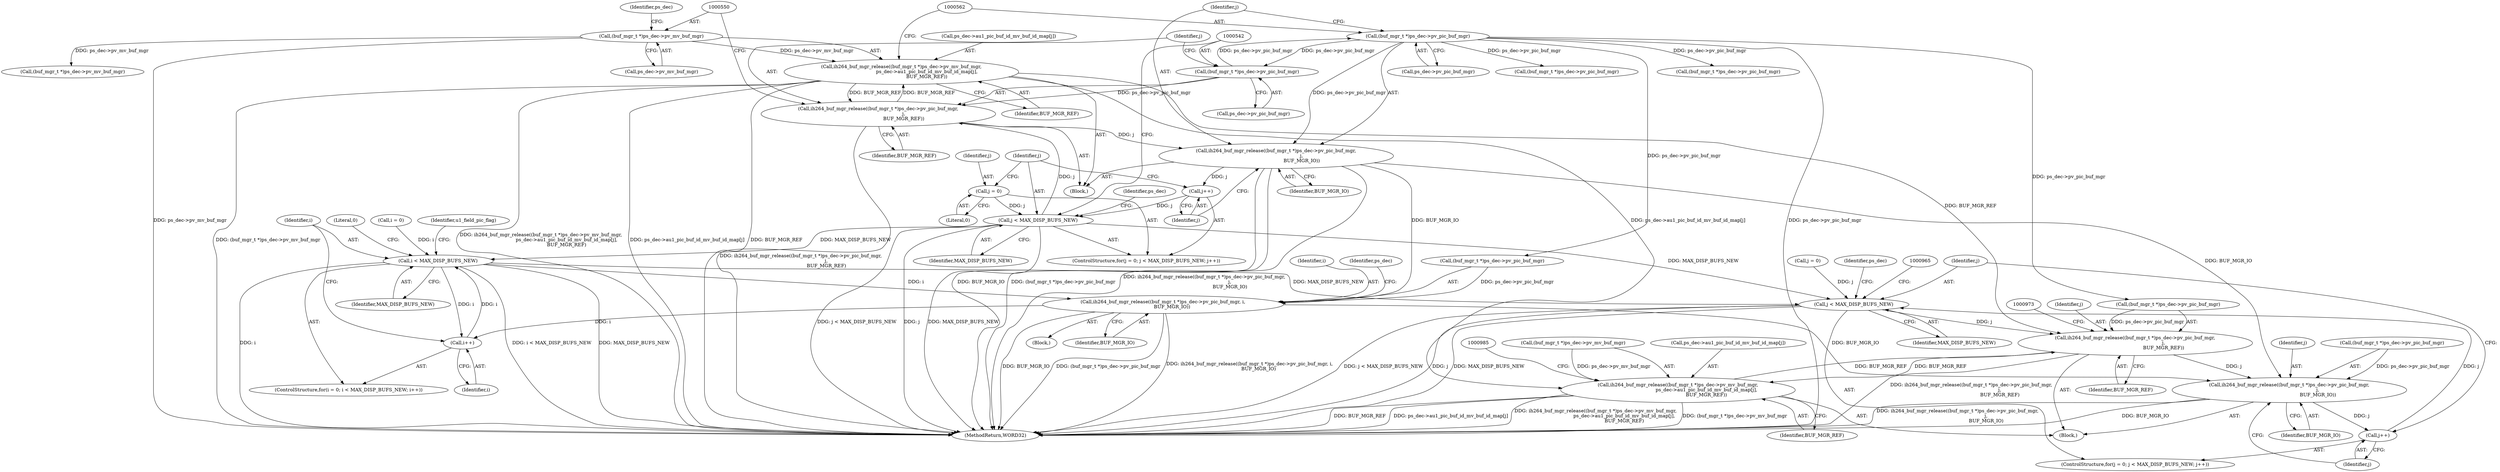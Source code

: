 digraph "0_Android_a78887bcffbc2995cf9ed72e0697acf560875e9e_3@pointer" {
"1000548" [label="(Call,ih264_buf_mgr_release((buf_mgr_t *)ps_dec->pv_mv_buf_mgr,\n                                  ps_dec->au1_pic_buf_id_mv_buf_id_map[j],\n                                  BUF_MGR_REF))"];
"1000549" [label="(Call,(buf_mgr_t *)ps_dec->pv_mv_buf_mgr)"];
"1000540" [label="(Call,ih264_buf_mgr_release((buf_mgr_t *)ps_dec->pv_pic_buf_mgr,\n                                  j,\n                                  BUF_MGR_REF))"];
"1000541" [label="(Call,(buf_mgr_t *)ps_dec->pv_pic_buf_mgr)"];
"1000561" [label="(Call,(buf_mgr_t *)ps_dec->pv_pic_buf_mgr)"];
"1000534" [label="(Call,j < MAX_DISP_BUFS_NEW)"];
"1000537" [label="(Call,j++)"];
"1000560" [label="(Call,ih264_buf_mgr_release((buf_mgr_t *)ps_dec->pv_pic_buf_mgr,\n                                  j,\n                                  BUF_MGR_IO))"];
"1000531" [label="(Call,j = 0)"];
"1000548" [label="(Call,ih264_buf_mgr_release((buf_mgr_t *)ps_dec->pv_mv_buf_mgr,\n                                  ps_dec->au1_pic_buf_id_mv_buf_id_map[j],\n                                  BUF_MGR_REF))"];
"1000963" [label="(Call,ih264_buf_mgr_release((buf_mgr_t *)ps_dec->pv_pic_buf_mgr,\n                                      j,\n                                      BUF_MGR_REF))"];
"1000971" [label="(Call,ih264_buf_mgr_release((buf_mgr_t *)ps_dec->pv_mv_buf_mgr,\n                                      ps_dec->au1_pic_buf_id_mv_buf_id_map[j],\n                                      BUF_MGR_REF))"];
"1000983" [label="(Call,ih264_buf_mgr_release((buf_mgr_t *)ps_dec->pv_pic_buf_mgr,\n                                      j,\n                                      BUF_MGR_IO))"];
"1000960" [label="(Call,j++)"];
"1000957" [label="(Call,j < MAX_DISP_BUFS_NEW)"];
"1000747" [label="(Call,i < MAX_DISP_BUFS_NEW)"];
"1000750" [label="(Call,i++)"];
"1000762" [label="(Call,ih264_buf_mgr_release((buf_mgr_t *)ps_dec->pv_pic_buf_mgr, i,\n            BUF_MGR_IO))"];
"1000762" [label="(Call,ih264_buf_mgr_release((buf_mgr_t *)ps_dec->pv_pic_buf_mgr, i,\n            BUF_MGR_IO))"];
"1000977" [label="(Call,ps_dec->au1_pic_buf_id_mv_buf_id_map[j])"];
"1000563" [label="(Call,ps_dec->pv_pic_buf_mgr)"];
"1000547" [label="(Identifier,BUF_MGR_REF)"];
"1000538" [label="(Identifier,j)"];
"1000957" [label="(Call,j < MAX_DISP_BUFS_NEW)"];
"1000549" [label="(Call,(buf_mgr_t *)ps_dec->pv_mv_buf_mgr)"];
"1000534" [label="(Call,j < MAX_DISP_BUFS_NEW)"];
"1000990" [label="(Identifier,BUF_MGR_IO)"];
"1002052" [label="(MethodReturn,WORD32)"];
"1000530" [label="(ControlStructure,for(j = 0; j < MAX_DISP_BUFS_NEW; j++))"];
"1000750" [label="(Call,i++)"];
"1000540" [label="(Call,ih264_buf_mgr_release((buf_mgr_t *)ps_dec->pv_pic_buf_mgr,\n                                  j,\n                                  BUF_MGR_REF))"];
"1000532" [label="(Identifier,j)"];
"1000747" [label="(Call,i < MAX_DISP_BUFS_NEW)"];
"1000960" [label="(Call,j++)"];
"1000953" [label="(ControlStructure,for(j = 0; j < MAX_DISP_BUFS_NEW; j++))"];
"1000962" [label="(Block,)"];
"1000961" [label="(Identifier,j)"];
"1000566" [label="(Identifier,j)"];
"1000982" [label="(Identifier,BUF_MGR_REF)"];
"1000561" [label="(Call,(buf_mgr_t *)ps_dec->pv_pic_buf_mgr)"];
"1000958" [label="(Identifier,j)"];
"1000954" [label="(Call,j = 0)"];
"1000755" [label="(Literal,0)"];
"1000535" [label="(Identifier,j)"];
"1000744" [label="(Call,i = 0)"];
"1000531" [label="(Call,j = 0)"];
"1000969" [label="(Identifier,j)"];
"1000537" [label="(Call,j++)"];
"1000993" [label="(Identifier,ps_dec)"];
"1000963" [label="(Call,ih264_buf_mgr_release((buf_mgr_t *)ps_dec->pv_pic_buf_mgr,\n                                      j,\n                                      BUF_MGR_REF))"];
"1000536" [label="(Identifier,MAX_DISP_BUFS_NEW)"];
"1000787" [label="(Identifier,u1_field_pic_flag)"];
"1000768" [label="(Identifier,i)"];
"1000556" [label="(Identifier,ps_dec)"];
"1000970" [label="(Identifier,BUF_MGR_REF)"];
"1000971" [label="(Call,ih264_buf_mgr_release((buf_mgr_t *)ps_dec->pv_mv_buf_mgr,\n                                      ps_dec->au1_pic_buf_id_mv_buf_id_map[j],\n                                      BUF_MGR_REF))"];
"1000752" [label="(Block,)"];
"1000773" [label="(Identifier,ps_dec)"];
"1000539" [label="(Block,)"];
"1000560" [label="(Call,ih264_buf_mgr_release((buf_mgr_t *)ps_dec->pv_pic_buf_mgr,\n                                  j,\n                                  BUF_MGR_IO))"];
"1000959" [label="(Identifier,MAX_DISP_BUFS_NEW)"];
"1000751" [label="(Identifier,i)"];
"1000570" [label="(Identifier,ps_dec)"];
"1000749" [label="(Identifier,MAX_DISP_BUFS_NEW)"];
"1000964" [label="(Call,(buf_mgr_t *)ps_dec->pv_pic_buf_mgr)"];
"1000748" [label="(Identifier,i)"];
"1000983" [label="(Call,ih264_buf_mgr_release((buf_mgr_t *)ps_dec->pv_pic_buf_mgr,\n                                      j,\n                                      BUF_MGR_IO))"];
"1000989" [label="(Identifier,j)"];
"1000554" [label="(Call,ps_dec->au1_pic_buf_id_mv_buf_id_map[j])"];
"1000541" [label="(Call,(buf_mgr_t *)ps_dec->pv_pic_buf_mgr)"];
"1000533" [label="(Literal,0)"];
"1001011" [label="(Call,(buf_mgr_t *)ps_dec->pv_pic_buf_mgr)"];
"1000551" [label="(Call,ps_dec->pv_mv_buf_mgr)"];
"1000769" [label="(Identifier,BUF_MGR_IO)"];
"1000548" [label="(Call,ih264_buf_mgr_release((buf_mgr_t *)ps_dec->pv_mv_buf_mgr,\n                                  ps_dec->au1_pic_buf_id_mv_buf_id_map[j],\n                                  BUF_MGR_REF))"];
"1000972" [label="(Call,(buf_mgr_t *)ps_dec->pv_mv_buf_mgr)"];
"1000543" [label="(Call,ps_dec->pv_pic_buf_mgr)"];
"1000984" [label="(Call,(buf_mgr_t *)ps_dec->pv_pic_buf_mgr)"];
"1000763" [label="(Call,(buf_mgr_t *)ps_dec->pv_pic_buf_mgr)"];
"1000559" [label="(Identifier,BUF_MGR_REF)"];
"1000806" [label="(Call,(buf_mgr_t *)ps_dec->pv_pic_buf_mgr)"];
"1000743" [label="(ControlStructure,for(i = 0; i < MAX_DISP_BUFS_NEW; i++))"];
"1000546" [label="(Identifier,j)"];
"1000567" [label="(Identifier,BUF_MGR_IO)"];
"1000840" [label="(Call,(buf_mgr_t *)ps_dec->pv_mv_buf_mgr)"];
"1000548" -> "1000539"  [label="AST: "];
"1000548" -> "1000559"  [label="CFG: "];
"1000549" -> "1000548"  [label="AST: "];
"1000554" -> "1000548"  [label="AST: "];
"1000559" -> "1000548"  [label="AST: "];
"1000562" -> "1000548"  [label="CFG: "];
"1000548" -> "1002052"  [label="DDG: ih264_buf_mgr_release((buf_mgr_t *)ps_dec->pv_mv_buf_mgr,\n                                  ps_dec->au1_pic_buf_id_mv_buf_id_map[j],\n                                  BUF_MGR_REF)"];
"1000548" -> "1002052"  [label="DDG: ps_dec->au1_pic_buf_id_mv_buf_id_map[j]"];
"1000548" -> "1002052"  [label="DDG: BUF_MGR_REF"];
"1000548" -> "1002052"  [label="DDG: (buf_mgr_t *)ps_dec->pv_mv_buf_mgr"];
"1000548" -> "1000540"  [label="DDG: BUF_MGR_REF"];
"1000549" -> "1000548"  [label="DDG: ps_dec->pv_mv_buf_mgr"];
"1000540" -> "1000548"  [label="DDG: BUF_MGR_REF"];
"1000548" -> "1000963"  [label="DDG: BUF_MGR_REF"];
"1000548" -> "1000971"  [label="DDG: ps_dec->au1_pic_buf_id_mv_buf_id_map[j]"];
"1000549" -> "1000551"  [label="CFG: "];
"1000550" -> "1000549"  [label="AST: "];
"1000551" -> "1000549"  [label="AST: "];
"1000556" -> "1000549"  [label="CFG: "];
"1000549" -> "1002052"  [label="DDG: ps_dec->pv_mv_buf_mgr"];
"1000549" -> "1000840"  [label="DDG: ps_dec->pv_mv_buf_mgr"];
"1000540" -> "1000539"  [label="AST: "];
"1000540" -> "1000547"  [label="CFG: "];
"1000541" -> "1000540"  [label="AST: "];
"1000546" -> "1000540"  [label="AST: "];
"1000547" -> "1000540"  [label="AST: "];
"1000550" -> "1000540"  [label="CFG: "];
"1000540" -> "1002052"  [label="DDG: ih264_buf_mgr_release((buf_mgr_t *)ps_dec->pv_pic_buf_mgr,\n                                  j,\n                                  BUF_MGR_REF)"];
"1000541" -> "1000540"  [label="DDG: ps_dec->pv_pic_buf_mgr"];
"1000534" -> "1000540"  [label="DDG: j"];
"1000540" -> "1000560"  [label="DDG: j"];
"1000541" -> "1000543"  [label="CFG: "];
"1000542" -> "1000541"  [label="AST: "];
"1000543" -> "1000541"  [label="AST: "];
"1000546" -> "1000541"  [label="CFG: "];
"1000561" -> "1000541"  [label="DDG: ps_dec->pv_pic_buf_mgr"];
"1000541" -> "1000561"  [label="DDG: ps_dec->pv_pic_buf_mgr"];
"1000561" -> "1000560"  [label="AST: "];
"1000561" -> "1000563"  [label="CFG: "];
"1000562" -> "1000561"  [label="AST: "];
"1000563" -> "1000561"  [label="AST: "];
"1000566" -> "1000561"  [label="CFG: "];
"1000561" -> "1002052"  [label="DDG: ps_dec->pv_pic_buf_mgr"];
"1000561" -> "1000560"  [label="DDG: ps_dec->pv_pic_buf_mgr"];
"1000561" -> "1000763"  [label="DDG: ps_dec->pv_pic_buf_mgr"];
"1000561" -> "1000806"  [label="DDG: ps_dec->pv_pic_buf_mgr"];
"1000561" -> "1000964"  [label="DDG: ps_dec->pv_pic_buf_mgr"];
"1000561" -> "1001011"  [label="DDG: ps_dec->pv_pic_buf_mgr"];
"1000534" -> "1000530"  [label="AST: "];
"1000534" -> "1000536"  [label="CFG: "];
"1000535" -> "1000534"  [label="AST: "];
"1000536" -> "1000534"  [label="AST: "];
"1000542" -> "1000534"  [label="CFG: "];
"1000570" -> "1000534"  [label="CFG: "];
"1000534" -> "1002052"  [label="DDG: MAX_DISP_BUFS_NEW"];
"1000534" -> "1002052"  [label="DDG: j < MAX_DISP_BUFS_NEW"];
"1000534" -> "1002052"  [label="DDG: j"];
"1000537" -> "1000534"  [label="DDG: j"];
"1000531" -> "1000534"  [label="DDG: j"];
"1000534" -> "1000747"  [label="DDG: MAX_DISP_BUFS_NEW"];
"1000534" -> "1000957"  [label="DDG: MAX_DISP_BUFS_NEW"];
"1000537" -> "1000530"  [label="AST: "];
"1000537" -> "1000538"  [label="CFG: "];
"1000538" -> "1000537"  [label="AST: "];
"1000535" -> "1000537"  [label="CFG: "];
"1000560" -> "1000537"  [label="DDG: j"];
"1000560" -> "1000539"  [label="AST: "];
"1000560" -> "1000567"  [label="CFG: "];
"1000566" -> "1000560"  [label="AST: "];
"1000567" -> "1000560"  [label="AST: "];
"1000538" -> "1000560"  [label="CFG: "];
"1000560" -> "1002052"  [label="DDG: ih264_buf_mgr_release((buf_mgr_t *)ps_dec->pv_pic_buf_mgr,\n                                  j,\n                                  BUF_MGR_IO)"];
"1000560" -> "1002052"  [label="DDG: BUF_MGR_IO"];
"1000560" -> "1002052"  [label="DDG: (buf_mgr_t *)ps_dec->pv_pic_buf_mgr"];
"1000560" -> "1000762"  [label="DDG: BUF_MGR_IO"];
"1000560" -> "1000983"  [label="DDG: BUF_MGR_IO"];
"1000531" -> "1000530"  [label="AST: "];
"1000531" -> "1000533"  [label="CFG: "];
"1000532" -> "1000531"  [label="AST: "];
"1000533" -> "1000531"  [label="AST: "];
"1000535" -> "1000531"  [label="CFG: "];
"1000963" -> "1000962"  [label="AST: "];
"1000963" -> "1000970"  [label="CFG: "];
"1000964" -> "1000963"  [label="AST: "];
"1000969" -> "1000963"  [label="AST: "];
"1000970" -> "1000963"  [label="AST: "];
"1000973" -> "1000963"  [label="CFG: "];
"1000963" -> "1002052"  [label="DDG: ih264_buf_mgr_release((buf_mgr_t *)ps_dec->pv_pic_buf_mgr,\n                                      j,\n                                      BUF_MGR_REF)"];
"1000964" -> "1000963"  [label="DDG: ps_dec->pv_pic_buf_mgr"];
"1000957" -> "1000963"  [label="DDG: j"];
"1000971" -> "1000963"  [label="DDG: BUF_MGR_REF"];
"1000963" -> "1000971"  [label="DDG: BUF_MGR_REF"];
"1000963" -> "1000983"  [label="DDG: j"];
"1000971" -> "1000962"  [label="AST: "];
"1000971" -> "1000982"  [label="CFG: "];
"1000972" -> "1000971"  [label="AST: "];
"1000977" -> "1000971"  [label="AST: "];
"1000982" -> "1000971"  [label="AST: "];
"1000985" -> "1000971"  [label="CFG: "];
"1000971" -> "1002052"  [label="DDG: (buf_mgr_t *)ps_dec->pv_mv_buf_mgr"];
"1000971" -> "1002052"  [label="DDG: BUF_MGR_REF"];
"1000971" -> "1002052"  [label="DDG: ps_dec->au1_pic_buf_id_mv_buf_id_map[j]"];
"1000971" -> "1002052"  [label="DDG: ih264_buf_mgr_release((buf_mgr_t *)ps_dec->pv_mv_buf_mgr,\n                                      ps_dec->au1_pic_buf_id_mv_buf_id_map[j],\n                                      BUF_MGR_REF)"];
"1000972" -> "1000971"  [label="DDG: ps_dec->pv_mv_buf_mgr"];
"1000983" -> "1000962"  [label="AST: "];
"1000983" -> "1000990"  [label="CFG: "];
"1000984" -> "1000983"  [label="AST: "];
"1000989" -> "1000983"  [label="AST: "];
"1000990" -> "1000983"  [label="AST: "];
"1000961" -> "1000983"  [label="CFG: "];
"1000983" -> "1002052"  [label="DDG: BUF_MGR_IO"];
"1000983" -> "1002052"  [label="DDG: ih264_buf_mgr_release((buf_mgr_t *)ps_dec->pv_pic_buf_mgr,\n                                      j,\n                                      BUF_MGR_IO)"];
"1000983" -> "1000960"  [label="DDG: j"];
"1000984" -> "1000983"  [label="DDG: ps_dec->pv_pic_buf_mgr"];
"1000762" -> "1000983"  [label="DDG: BUF_MGR_IO"];
"1000960" -> "1000953"  [label="AST: "];
"1000960" -> "1000961"  [label="CFG: "];
"1000961" -> "1000960"  [label="AST: "];
"1000958" -> "1000960"  [label="CFG: "];
"1000960" -> "1000957"  [label="DDG: j"];
"1000957" -> "1000953"  [label="AST: "];
"1000957" -> "1000959"  [label="CFG: "];
"1000958" -> "1000957"  [label="AST: "];
"1000959" -> "1000957"  [label="AST: "];
"1000965" -> "1000957"  [label="CFG: "];
"1000993" -> "1000957"  [label="CFG: "];
"1000957" -> "1002052"  [label="DDG: j < MAX_DISP_BUFS_NEW"];
"1000957" -> "1002052"  [label="DDG: j"];
"1000957" -> "1002052"  [label="DDG: MAX_DISP_BUFS_NEW"];
"1000954" -> "1000957"  [label="DDG: j"];
"1000747" -> "1000957"  [label="DDG: MAX_DISP_BUFS_NEW"];
"1000747" -> "1000743"  [label="AST: "];
"1000747" -> "1000749"  [label="CFG: "];
"1000748" -> "1000747"  [label="AST: "];
"1000749" -> "1000747"  [label="AST: "];
"1000755" -> "1000747"  [label="CFG: "];
"1000787" -> "1000747"  [label="CFG: "];
"1000747" -> "1002052"  [label="DDG: i"];
"1000747" -> "1002052"  [label="DDG: i < MAX_DISP_BUFS_NEW"];
"1000747" -> "1002052"  [label="DDG: MAX_DISP_BUFS_NEW"];
"1000750" -> "1000747"  [label="DDG: i"];
"1000744" -> "1000747"  [label="DDG: i"];
"1000747" -> "1000750"  [label="DDG: i"];
"1000747" -> "1000762"  [label="DDG: i"];
"1000750" -> "1000743"  [label="AST: "];
"1000750" -> "1000751"  [label="CFG: "];
"1000751" -> "1000750"  [label="AST: "];
"1000748" -> "1000750"  [label="CFG: "];
"1000762" -> "1000750"  [label="DDG: i"];
"1000762" -> "1000752"  [label="AST: "];
"1000762" -> "1000769"  [label="CFG: "];
"1000763" -> "1000762"  [label="AST: "];
"1000768" -> "1000762"  [label="AST: "];
"1000769" -> "1000762"  [label="AST: "];
"1000773" -> "1000762"  [label="CFG: "];
"1000762" -> "1002052"  [label="DDG: ih264_buf_mgr_release((buf_mgr_t *)ps_dec->pv_pic_buf_mgr, i,\n            BUF_MGR_IO)"];
"1000762" -> "1002052"  [label="DDG: BUF_MGR_IO"];
"1000762" -> "1002052"  [label="DDG: (buf_mgr_t *)ps_dec->pv_pic_buf_mgr"];
"1000763" -> "1000762"  [label="DDG: ps_dec->pv_pic_buf_mgr"];
}

